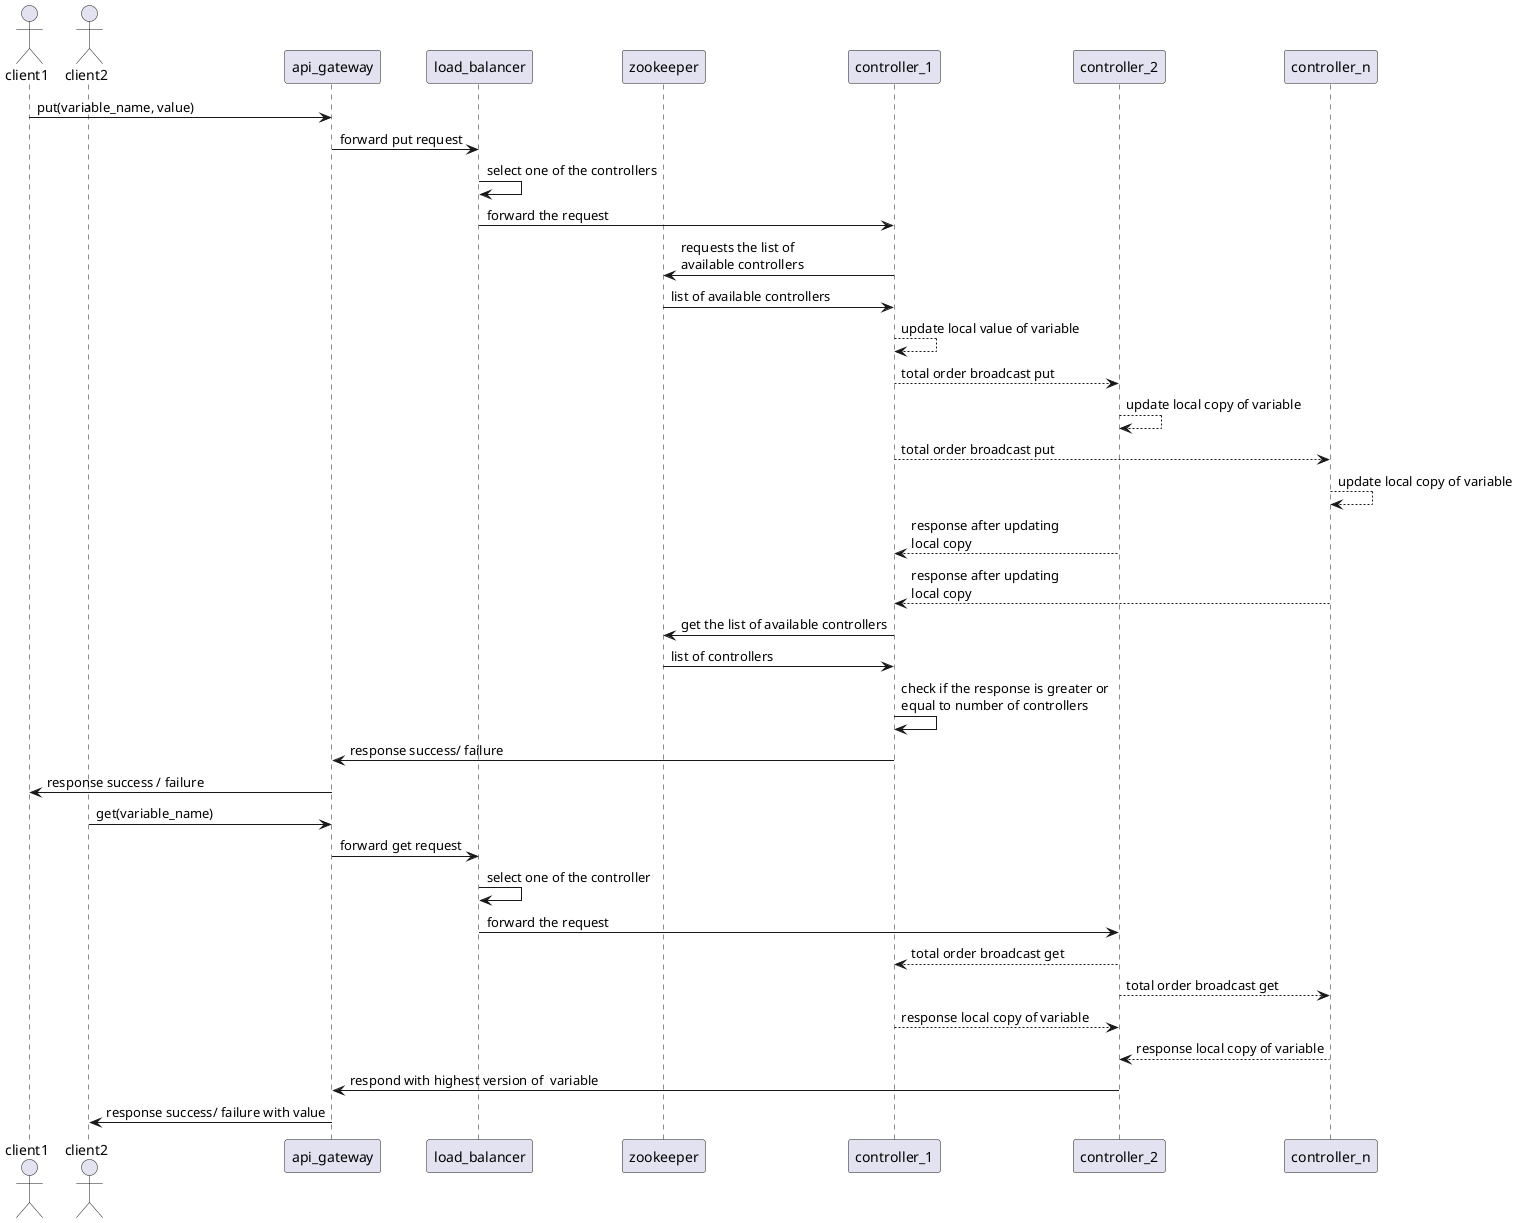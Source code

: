 @startuml

actor client1
actor client2
participant api_gateway
participant load_balancer
participant zookeeper
participant controller_1
participant controller_2
participant controller_n

client1 -> api_gateway: put(variable_name, value)
api_gateway -> load_balancer : forward put request
load_balancer -> load_balancer : select one of the controllers
load_balancer -> controller_1 : forward the request
controller_1 -> zookeeper : requests the list of \navailable controllers
zookeeper -> controller_1 : list of available controllers
controller_1 --> controller_1 : update local value of variable
controller_1 --> controller_2 : total order broadcast put
controller_2 --> controller_2 : update local copy of variable
controller_1 --> controller_n : total order broadcast put
controller_n --> controller_n : update local copy of variable
controller_2 --> controller_1 : response after updating \nlocal copy
controller_n --> controller_1 : response after updating \nlocal copy
controller_1 -> zookeeper : get the list of available controllers
zookeeper -> controller_1 : list of controllers
controller_1 -> controller_1 : check if the response is greater or \nequal to number of controllers
controller_1 -> api_gateway : response success/ failure
api_gateway -> client1 : response success / failure

client2 -> api_gateway : get(variable_name)
api_gateway -> load_balancer : forward get request
load_balancer -> load_balancer : select one of the controller
load_balancer -> controller_2 : forward the request
controller_2 --> controller_1 : total order broadcast get
controller_2 --> controller_n : total order broadcast get
controller_1 --> controller_2 : response local copy of variable
controller_n --> controller_2 : response local copy of variable
controller_2 -> api_gateway : respond with highest version of  variable
api_gateway -> client2 : response success/ failure with value

@enduml